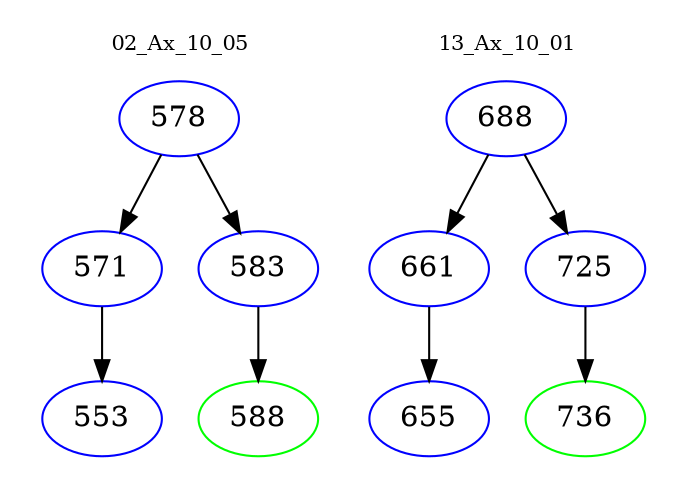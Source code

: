 digraph{
subgraph cluster_0 {
color = white
label = "02_Ax_10_05";
fontsize=10;
T0_578 [label="578", color="blue"]
T0_578 -> T0_571 [color="black"]
T0_571 [label="571", color="blue"]
T0_571 -> T0_553 [color="black"]
T0_553 [label="553", color="blue"]
T0_578 -> T0_583 [color="black"]
T0_583 [label="583", color="blue"]
T0_583 -> T0_588 [color="black"]
T0_588 [label="588", color="green"]
}
subgraph cluster_1 {
color = white
label = "13_Ax_10_01";
fontsize=10;
T1_688 [label="688", color="blue"]
T1_688 -> T1_661 [color="black"]
T1_661 [label="661", color="blue"]
T1_661 -> T1_655 [color="black"]
T1_655 [label="655", color="blue"]
T1_688 -> T1_725 [color="black"]
T1_725 [label="725", color="blue"]
T1_725 -> T1_736 [color="black"]
T1_736 [label="736", color="green"]
}
}
